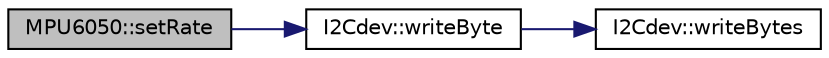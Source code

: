 digraph "MPU6050::setRate"
{
  edge [fontname="Helvetica",fontsize="10",labelfontname="Helvetica",labelfontsize="10"];
  node [fontname="Helvetica",fontsize="10",shape=record];
  rankdir="LR";
  Node1161 [label="MPU6050::setRate",height=0.2,width=0.4,color="black", fillcolor="grey75", style="filled", fontcolor="black"];
  Node1161 -> Node1162 [color="midnightblue",fontsize="10",style="solid",fontname="Helvetica"];
  Node1162 [label="I2Cdev::writeByte",height=0.2,width=0.4,color="black", fillcolor="white", style="filled",URL="$class_i2_cdev.html#aeb297637ef985cd562da465ba61b7042",tooltip="Write single byte to an 8-bit device register. "];
  Node1162 -> Node1163 [color="midnightblue",fontsize="10",style="solid",fontname="Helvetica"];
  Node1163 [label="I2Cdev::writeBytes",height=0.2,width=0.4,color="black", fillcolor="white", style="filled",URL="$class_i2_cdev.html#aa4e39cac6c0eac5112f9132084bcc93e"];
}
